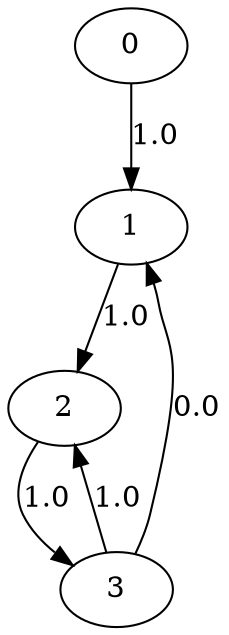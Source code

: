 digraph G {0 -> 1 [label="1.0"];1 -> 2 [label="1.0"];2 -> 3 [label="1.0"];3 -> 2 [label="1.0"];3 -> 1 [label="0.0"];}